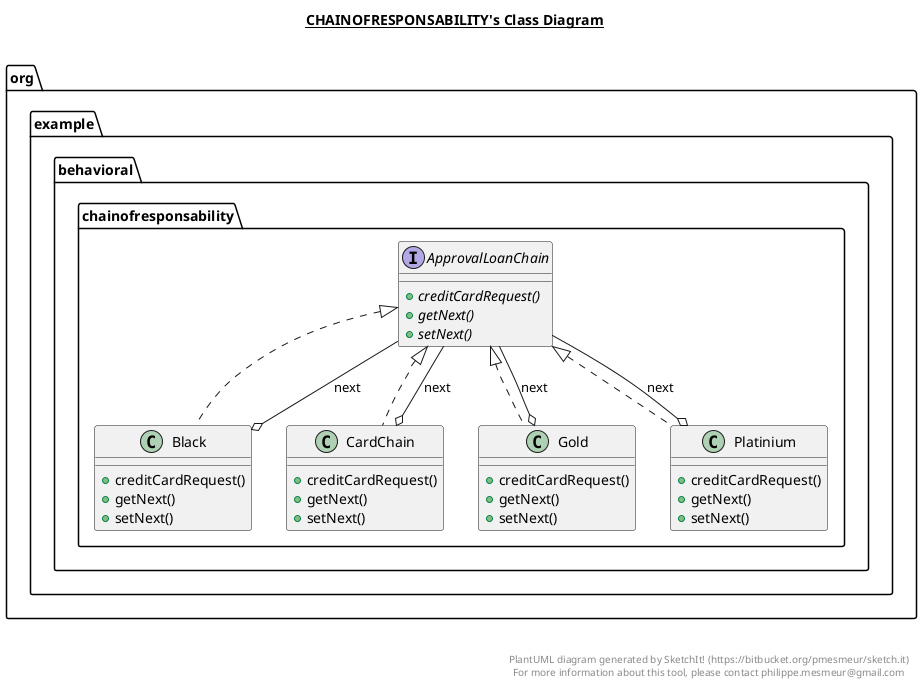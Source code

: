 @startuml

title __CHAINOFRESPONSABILITY's Class Diagram__\n

  namespace org.example {
    namespace behavioral.chainofresponsability {
      interface org.example.behavioral.chainofresponsability.ApprovalLoanChain {
          {abstract} + creditCardRequest()
          {abstract} + getNext()
          {abstract} + setNext()
      }
    }
  }
  

  namespace org.example {
    namespace behavioral.chainofresponsability {
      class org.example.behavioral.chainofresponsability.Black {
          + creditCardRequest()
          + getNext()
          + setNext()
      }
    }
  }
  

  namespace org.example {
    namespace behavioral.chainofresponsability {
      class org.example.behavioral.chainofresponsability.CardChain {
          + creditCardRequest()
          + getNext()
          + setNext()
      }
    }
  }
  

  namespace org.example {
    namespace behavioral.chainofresponsability {
      class org.example.behavioral.chainofresponsability.Gold {
          + creditCardRequest()
          + getNext()
          + setNext()
      }
    }
  }
  

  namespace org.example {
    namespace behavioral.chainofresponsability {
      class org.example.behavioral.chainofresponsability.Platinium {
          + creditCardRequest()
          + getNext()
          + setNext()
      }
    }
  }
  

  org.example.behavioral.chainofresponsability.Black .up.|> org.example.behavioral.chainofresponsability.ApprovalLoanChain
  org.example.behavioral.chainofresponsability.Black o-- org.example.behavioral.chainofresponsability.ApprovalLoanChain : next
  org.example.behavioral.chainofresponsability.CardChain .up.|> org.example.behavioral.chainofresponsability.ApprovalLoanChain
  org.example.behavioral.chainofresponsability.CardChain o-- org.example.behavioral.chainofresponsability.ApprovalLoanChain : next
  org.example.behavioral.chainofresponsability.Gold .up.|> org.example.behavioral.chainofresponsability.ApprovalLoanChain
  org.example.behavioral.chainofresponsability.Gold o-- org.example.behavioral.chainofresponsability.ApprovalLoanChain : next
  org.example.behavioral.chainofresponsability.Platinium .up.|> org.example.behavioral.chainofresponsability.ApprovalLoanChain
  org.example.behavioral.chainofresponsability.Platinium o-- org.example.behavioral.chainofresponsability.ApprovalLoanChain : next


right footer


PlantUML diagram generated by SketchIt! (https://bitbucket.org/pmesmeur/sketch.it)
For more information about this tool, please contact philippe.mesmeur@gmail.com
endfooter

@enduml

